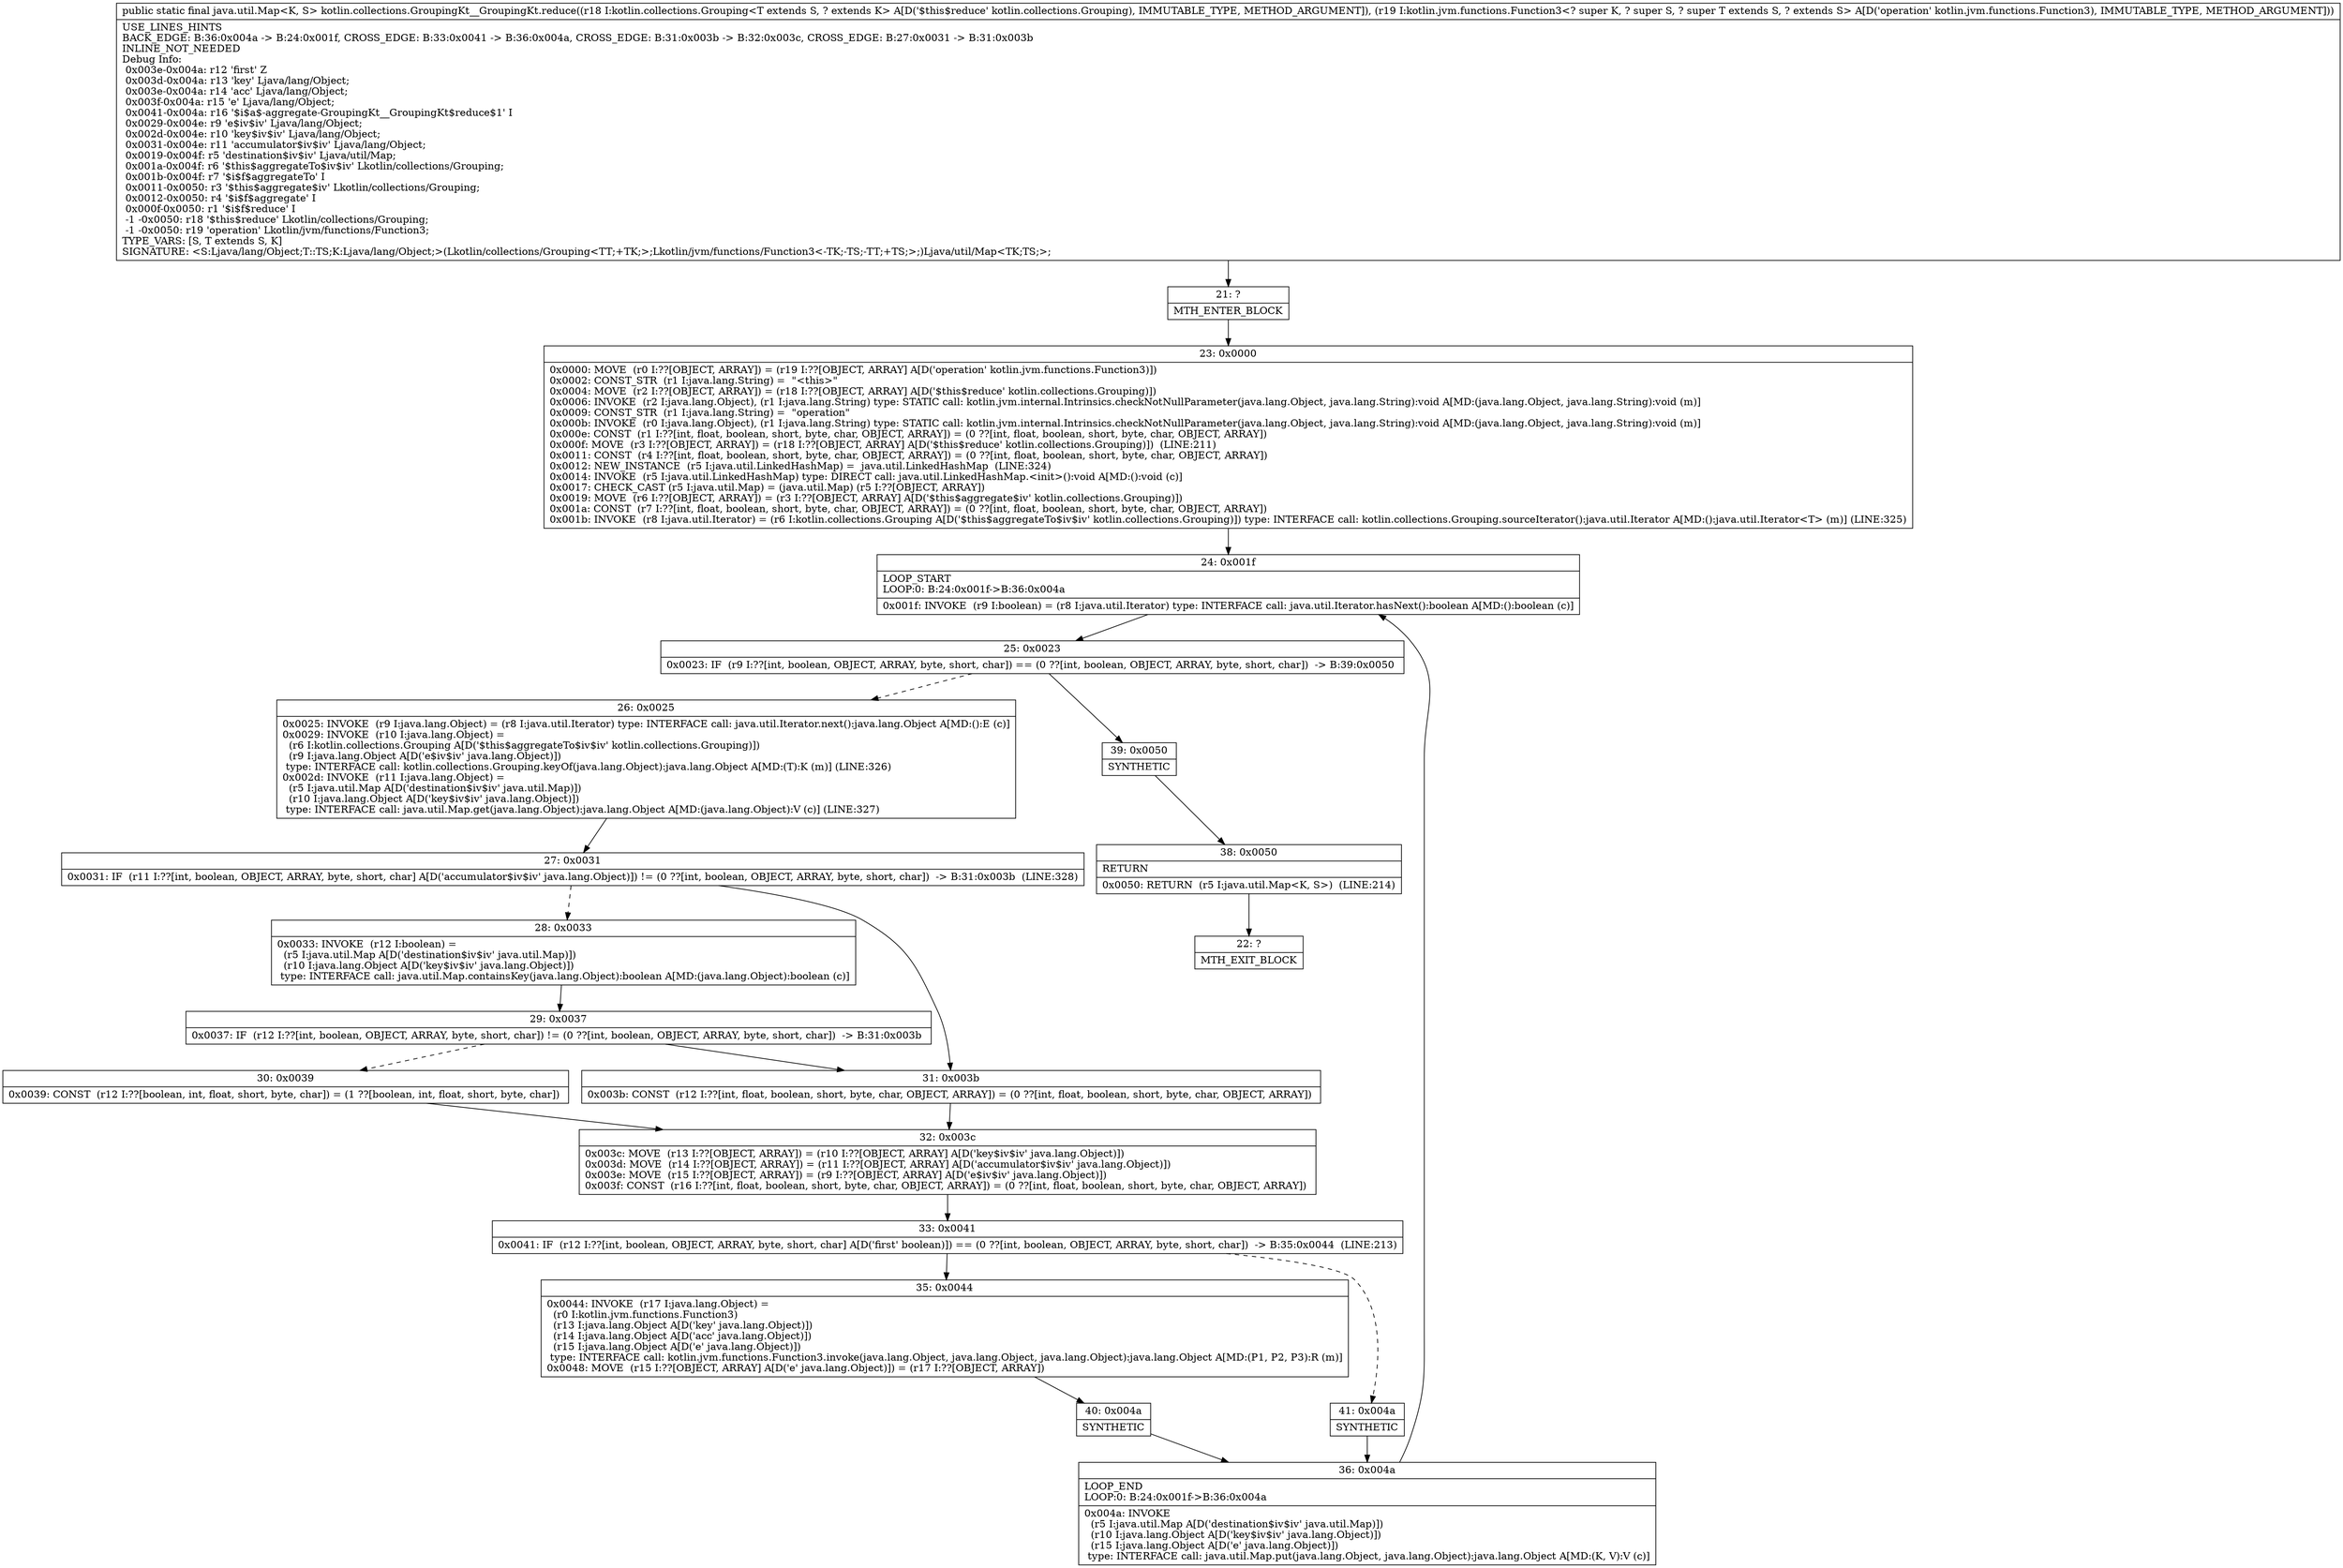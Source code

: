 digraph "CFG forkotlin.collections.GroupingKt__GroupingKt.reduce(Lkotlin\/collections\/Grouping;Lkotlin\/jvm\/functions\/Function3;)Ljava\/util\/Map;" {
Node_21 [shape=record,label="{21\:\ ?|MTH_ENTER_BLOCK\l}"];
Node_23 [shape=record,label="{23\:\ 0x0000|0x0000: MOVE  (r0 I:??[OBJECT, ARRAY]) = (r19 I:??[OBJECT, ARRAY] A[D('operation' kotlin.jvm.functions.Function3)]) \l0x0002: CONST_STR  (r1 I:java.lang.String) =  \"\<this\>\" \l0x0004: MOVE  (r2 I:??[OBJECT, ARRAY]) = (r18 I:??[OBJECT, ARRAY] A[D('$this$reduce' kotlin.collections.Grouping)]) \l0x0006: INVOKE  (r2 I:java.lang.Object), (r1 I:java.lang.String) type: STATIC call: kotlin.jvm.internal.Intrinsics.checkNotNullParameter(java.lang.Object, java.lang.String):void A[MD:(java.lang.Object, java.lang.String):void (m)]\l0x0009: CONST_STR  (r1 I:java.lang.String) =  \"operation\" \l0x000b: INVOKE  (r0 I:java.lang.Object), (r1 I:java.lang.String) type: STATIC call: kotlin.jvm.internal.Intrinsics.checkNotNullParameter(java.lang.Object, java.lang.String):void A[MD:(java.lang.Object, java.lang.String):void (m)]\l0x000e: CONST  (r1 I:??[int, float, boolean, short, byte, char, OBJECT, ARRAY]) = (0 ??[int, float, boolean, short, byte, char, OBJECT, ARRAY]) \l0x000f: MOVE  (r3 I:??[OBJECT, ARRAY]) = (r18 I:??[OBJECT, ARRAY] A[D('$this$reduce' kotlin.collections.Grouping)])  (LINE:211)\l0x0011: CONST  (r4 I:??[int, float, boolean, short, byte, char, OBJECT, ARRAY]) = (0 ??[int, float, boolean, short, byte, char, OBJECT, ARRAY]) \l0x0012: NEW_INSTANCE  (r5 I:java.util.LinkedHashMap) =  java.util.LinkedHashMap  (LINE:324)\l0x0014: INVOKE  (r5 I:java.util.LinkedHashMap) type: DIRECT call: java.util.LinkedHashMap.\<init\>():void A[MD:():void (c)]\l0x0017: CHECK_CAST (r5 I:java.util.Map) = (java.util.Map) (r5 I:??[OBJECT, ARRAY]) \l0x0019: MOVE  (r6 I:??[OBJECT, ARRAY]) = (r3 I:??[OBJECT, ARRAY] A[D('$this$aggregate$iv' kotlin.collections.Grouping)]) \l0x001a: CONST  (r7 I:??[int, float, boolean, short, byte, char, OBJECT, ARRAY]) = (0 ??[int, float, boolean, short, byte, char, OBJECT, ARRAY]) \l0x001b: INVOKE  (r8 I:java.util.Iterator) = (r6 I:kotlin.collections.Grouping A[D('$this$aggregateTo$iv$iv' kotlin.collections.Grouping)]) type: INTERFACE call: kotlin.collections.Grouping.sourceIterator():java.util.Iterator A[MD:():java.util.Iterator\<T\> (m)] (LINE:325)\l}"];
Node_24 [shape=record,label="{24\:\ 0x001f|LOOP_START\lLOOP:0: B:24:0x001f\-\>B:36:0x004a\l|0x001f: INVOKE  (r9 I:boolean) = (r8 I:java.util.Iterator) type: INTERFACE call: java.util.Iterator.hasNext():boolean A[MD:():boolean (c)]\l}"];
Node_25 [shape=record,label="{25\:\ 0x0023|0x0023: IF  (r9 I:??[int, boolean, OBJECT, ARRAY, byte, short, char]) == (0 ??[int, boolean, OBJECT, ARRAY, byte, short, char])  \-\> B:39:0x0050 \l}"];
Node_26 [shape=record,label="{26\:\ 0x0025|0x0025: INVOKE  (r9 I:java.lang.Object) = (r8 I:java.util.Iterator) type: INTERFACE call: java.util.Iterator.next():java.lang.Object A[MD:():E (c)]\l0x0029: INVOKE  (r10 I:java.lang.Object) = \l  (r6 I:kotlin.collections.Grouping A[D('$this$aggregateTo$iv$iv' kotlin.collections.Grouping)])\l  (r9 I:java.lang.Object A[D('e$iv$iv' java.lang.Object)])\l type: INTERFACE call: kotlin.collections.Grouping.keyOf(java.lang.Object):java.lang.Object A[MD:(T):K (m)] (LINE:326)\l0x002d: INVOKE  (r11 I:java.lang.Object) = \l  (r5 I:java.util.Map A[D('destination$iv$iv' java.util.Map)])\l  (r10 I:java.lang.Object A[D('key$iv$iv' java.lang.Object)])\l type: INTERFACE call: java.util.Map.get(java.lang.Object):java.lang.Object A[MD:(java.lang.Object):V (c)] (LINE:327)\l}"];
Node_27 [shape=record,label="{27\:\ 0x0031|0x0031: IF  (r11 I:??[int, boolean, OBJECT, ARRAY, byte, short, char] A[D('accumulator$iv$iv' java.lang.Object)]) != (0 ??[int, boolean, OBJECT, ARRAY, byte, short, char])  \-\> B:31:0x003b  (LINE:328)\l}"];
Node_28 [shape=record,label="{28\:\ 0x0033|0x0033: INVOKE  (r12 I:boolean) = \l  (r5 I:java.util.Map A[D('destination$iv$iv' java.util.Map)])\l  (r10 I:java.lang.Object A[D('key$iv$iv' java.lang.Object)])\l type: INTERFACE call: java.util.Map.containsKey(java.lang.Object):boolean A[MD:(java.lang.Object):boolean (c)]\l}"];
Node_29 [shape=record,label="{29\:\ 0x0037|0x0037: IF  (r12 I:??[int, boolean, OBJECT, ARRAY, byte, short, char]) != (0 ??[int, boolean, OBJECT, ARRAY, byte, short, char])  \-\> B:31:0x003b \l}"];
Node_30 [shape=record,label="{30\:\ 0x0039|0x0039: CONST  (r12 I:??[boolean, int, float, short, byte, char]) = (1 ??[boolean, int, float, short, byte, char]) \l}"];
Node_32 [shape=record,label="{32\:\ 0x003c|0x003c: MOVE  (r13 I:??[OBJECT, ARRAY]) = (r10 I:??[OBJECT, ARRAY] A[D('key$iv$iv' java.lang.Object)]) \l0x003d: MOVE  (r14 I:??[OBJECT, ARRAY]) = (r11 I:??[OBJECT, ARRAY] A[D('accumulator$iv$iv' java.lang.Object)]) \l0x003e: MOVE  (r15 I:??[OBJECT, ARRAY]) = (r9 I:??[OBJECT, ARRAY] A[D('e$iv$iv' java.lang.Object)]) \l0x003f: CONST  (r16 I:??[int, float, boolean, short, byte, char, OBJECT, ARRAY]) = (0 ??[int, float, boolean, short, byte, char, OBJECT, ARRAY]) \l}"];
Node_33 [shape=record,label="{33\:\ 0x0041|0x0041: IF  (r12 I:??[int, boolean, OBJECT, ARRAY, byte, short, char] A[D('first' boolean)]) == (0 ??[int, boolean, OBJECT, ARRAY, byte, short, char])  \-\> B:35:0x0044  (LINE:213)\l}"];
Node_35 [shape=record,label="{35\:\ 0x0044|0x0044: INVOKE  (r17 I:java.lang.Object) = \l  (r0 I:kotlin.jvm.functions.Function3)\l  (r13 I:java.lang.Object A[D('key' java.lang.Object)])\l  (r14 I:java.lang.Object A[D('acc' java.lang.Object)])\l  (r15 I:java.lang.Object A[D('e' java.lang.Object)])\l type: INTERFACE call: kotlin.jvm.functions.Function3.invoke(java.lang.Object, java.lang.Object, java.lang.Object):java.lang.Object A[MD:(P1, P2, P3):R (m)]\l0x0048: MOVE  (r15 I:??[OBJECT, ARRAY] A[D('e' java.lang.Object)]) = (r17 I:??[OBJECT, ARRAY]) \l}"];
Node_40 [shape=record,label="{40\:\ 0x004a|SYNTHETIC\l}"];
Node_36 [shape=record,label="{36\:\ 0x004a|LOOP_END\lLOOP:0: B:24:0x001f\-\>B:36:0x004a\l|0x004a: INVOKE  \l  (r5 I:java.util.Map A[D('destination$iv$iv' java.util.Map)])\l  (r10 I:java.lang.Object A[D('key$iv$iv' java.lang.Object)])\l  (r15 I:java.lang.Object A[D('e' java.lang.Object)])\l type: INTERFACE call: java.util.Map.put(java.lang.Object, java.lang.Object):java.lang.Object A[MD:(K, V):V (c)]\l}"];
Node_41 [shape=record,label="{41\:\ 0x004a|SYNTHETIC\l}"];
Node_31 [shape=record,label="{31\:\ 0x003b|0x003b: CONST  (r12 I:??[int, float, boolean, short, byte, char, OBJECT, ARRAY]) = (0 ??[int, float, boolean, short, byte, char, OBJECT, ARRAY]) \l}"];
Node_39 [shape=record,label="{39\:\ 0x0050|SYNTHETIC\l}"];
Node_38 [shape=record,label="{38\:\ 0x0050|RETURN\l|0x0050: RETURN  (r5 I:java.util.Map\<K, S\>)  (LINE:214)\l}"];
Node_22 [shape=record,label="{22\:\ ?|MTH_EXIT_BLOCK\l}"];
MethodNode[shape=record,label="{public static final java.util.Map\<K, S\> kotlin.collections.GroupingKt__GroupingKt.reduce((r18 I:kotlin.collections.Grouping\<T extends S, ? extends K\> A[D('$this$reduce' kotlin.collections.Grouping), IMMUTABLE_TYPE, METHOD_ARGUMENT]), (r19 I:kotlin.jvm.functions.Function3\<? super K, ? super S, ? super T extends S, ? extends S\> A[D('operation' kotlin.jvm.functions.Function3), IMMUTABLE_TYPE, METHOD_ARGUMENT]))  | USE_LINES_HINTS\lBACK_EDGE: B:36:0x004a \-\> B:24:0x001f, CROSS_EDGE: B:33:0x0041 \-\> B:36:0x004a, CROSS_EDGE: B:31:0x003b \-\> B:32:0x003c, CROSS_EDGE: B:27:0x0031 \-\> B:31:0x003b\lINLINE_NOT_NEEDED\lDebug Info:\l  0x003e\-0x004a: r12 'first' Z\l  0x003d\-0x004a: r13 'key' Ljava\/lang\/Object;\l  0x003e\-0x004a: r14 'acc' Ljava\/lang\/Object;\l  0x003f\-0x004a: r15 'e' Ljava\/lang\/Object;\l  0x0041\-0x004a: r16 '$i$a$\-aggregate\-GroupingKt__GroupingKt$reduce$1' I\l  0x0029\-0x004e: r9 'e$iv$iv' Ljava\/lang\/Object;\l  0x002d\-0x004e: r10 'key$iv$iv' Ljava\/lang\/Object;\l  0x0031\-0x004e: r11 'accumulator$iv$iv' Ljava\/lang\/Object;\l  0x0019\-0x004f: r5 'destination$iv$iv' Ljava\/util\/Map;\l  0x001a\-0x004f: r6 '$this$aggregateTo$iv$iv' Lkotlin\/collections\/Grouping;\l  0x001b\-0x004f: r7 '$i$f$aggregateTo' I\l  0x0011\-0x0050: r3 '$this$aggregate$iv' Lkotlin\/collections\/Grouping;\l  0x0012\-0x0050: r4 '$i$f$aggregate' I\l  0x000f\-0x0050: r1 '$i$f$reduce' I\l  \-1 \-0x0050: r18 '$this$reduce' Lkotlin\/collections\/Grouping;\l  \-1 \-0x0050: r19 'operation' Lkotlin\/jvm\/functions\/Function3;\lTYPE_VARS: [S, T extends S, K]\lSIGNATURE: \<S:Ljava\/lang\/Object;T::TS;K:Ljava\/lang\/Object;\>(Lkotlin\/collections\/Grouping\<TT;+TK;\>;Lkotlin\/jvm\/functions\/Function3\<\-TK;\-TS;\-TT;+TS;\>;)Ljava\/util\/Map\<TK;TS;\>;\l}"];
MethodNode -> Node_21;Node_21 -> Node_23;
Node_23 -> Node_24;
Node_24 -> Node_25;
Node_25 -> Node_26[style=dashed];
Node_25 -> Node_39;
Node_26 -> Node_27;
Node_27 -> Node_28[style=dashed];
Node_27 -> Node_31;
Node_28 -> Node_29;
Node_29 -> Node_30[style=dashed];
Node_29 -> Node_31;
Node_30 -> Node_32;
Node_32 -> Node_33;
Node_33 -> Node_35;
Node_33 -> Node_41[style=dashed];
Node_35 -> Node_40;
Node_40 -> Node_36;
Node_36 -> Node_24;
Node_41 -> Node_36;
Node_31 -> Node_32;
Node_39 -> Node_38;
Node_38 -> Node_22;
}

